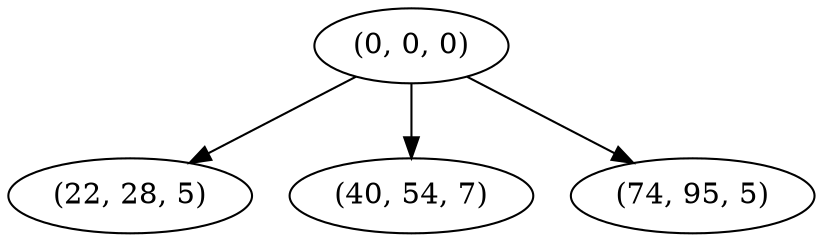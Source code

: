 digraph tree {
    "(0, 0, 0)";
    "(22, 28, 5)";
    "(40, 54, 7)";
    "(74, 95, 5)";
    "(0, 0, 0)" -> "(22, 28, 5)";
    "(0, 0, 0)" -> "(40, 54, 7)";
    "(0, 0, 0)" -> "(74, 95, 5)";
}
